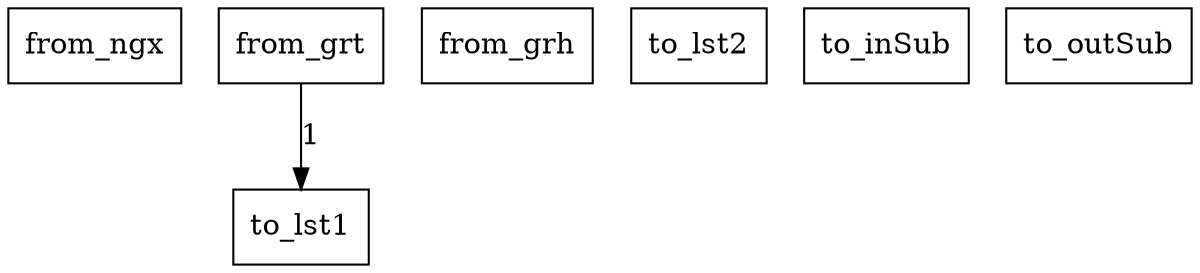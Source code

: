 digraph {
    graph [rankdir=TB
          ,bgcolor=transparent];
    node [shape=box
         ,fillcolor=white
         ,style=filled];
    0 [label=<from_ngx>];
    1 [label=<from_grt>];
    2 [label=<from_grh>];
    3 [label=<to_lst1>];
    4 [label=<to_lst2>];
    5 [label=<to_inSub>];
    6 [label=<to_outSub>];
    1 -> 3 [label=1];
}
